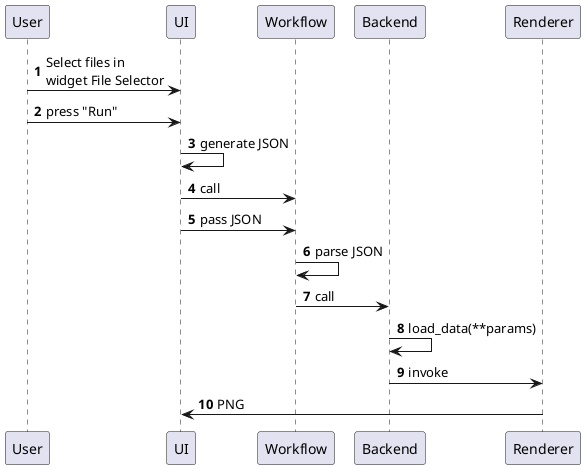 @startuml
'https://plantuml.com/sequence-diagram

autonumber

"User" -> "UI" : Select files in\nwidget File Selector
"User" -> "UI" : press "Run"
"UI"   -> "UI" : generate JSON
"UI"   -> "Workflow" : call
"UI"   -> "Workflow" : pass JSON
"Workflow" -> "Workflow" : parse JSON
"Workflow" -> "Backend" : call
"Backend"  -> "Backend": load_data(**params)
"Backend"  -> "Renderer": invoke
"Renderer" -> "UI":  PNG

@enduml

